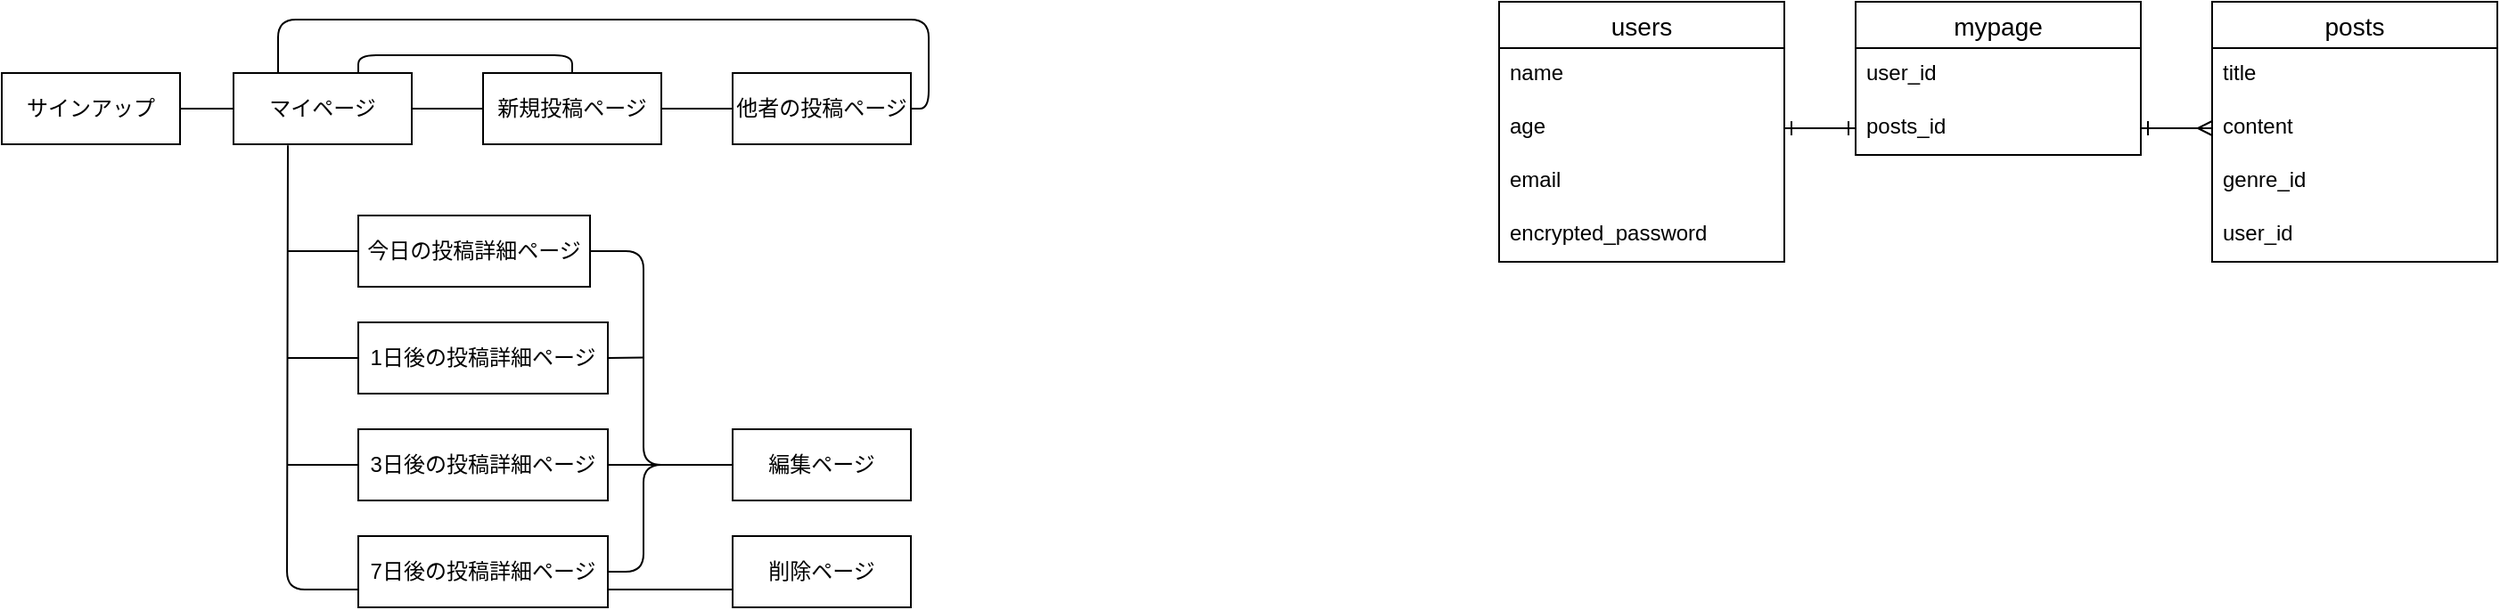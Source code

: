 <mxfile>
    <diagram id="3w-hgRbxvJeMI6IiLsWt" name="ページ1">
        <mxGraphModel dx="1212" dy="592" grid="1" gridSize="10" guides="1" tooltips="1" connect="1" arrows="1" fold="1" page="1" pageScale="1" pageWidth="827" pageHeight="1169" math="0" shadow="0">
            <root>
                <mxCell id="0"/>
                <mxCell id="1" parent="0"/>
                <mxCell id="2" value="users" style="swimlane;fontStyle=0;childLayout=stackLayout;horizontal=1;startSize=26;horizontalStack=0;resizeParent=1;resizeParentMax=0;resizeLast=0;collapsible=1;marginBottom=0;align=center;fontSize=14;" vertex="1" parent="1">
                    <mxGeometry x="40" y="40" width="160" height="146" as="geometry"/>
                </mxCell>
                <mxCell id="3" value="name" style="text;strokeColor=none;fillColor=none;spacingLeft=4;spacingRight=4;overflow=hidden;rotatable=0;points=[[0,0.5],[1,0.5]];portConstraint=eastwest;fontSize=12;" vertex="1" parent="2">
                    <mxGeometry y="26" width="160" height="30" as="geometry"/>
                </mxCell>
                <mxCell id="4" value="age" style="text;strokeColor=none;fillColor=none;spacingLeft=4;spacingRight=4;overflow=hidden;rotatable=0;points=[[0,0.5],[1,0.5]];portConstraint=eastwest;fontSize=12;" vertex="1" parent="2">
                    <mxGeometry y="56" width="160" height="30" as="geometry"/>
                </mxCell>
                <mxCell id="5" value="email" style="text;strokeColor=none;fillColor=none;spacingLeft=4;spacingRight=4;overflow=hidden;rotatable=0;points=[[0,0.5],[1,0.5]];portConstraint=eastwest;fontSize=12;" vertex="1" parent="2">
                    <mxGeometry y="86" width="160" height="30" as="geometry"/>
                </mxCell>
                <mxCell id="6" value="encrypted_password" style="text;strokeColor=none;fillColor=none;spacingLeft=4;spacingRight=4;overflow=hidden;rotatable=0;points=[[0,0.5],[1,0.5]];portConstraint=eastwest;fontSize=12;" vertex="1" parent="2">
                    <mxGeometry y="116" width="160" height="30" as="geometry"/>
                </mxCell>
                <mxCell id="7" value="posts" style="swimlane;fontStyle=0;childLayout=stackLayout;horizontal=1;startSize=26;horizontalStack=0;resizeParent=1;resizeParentMax=0;resizeLast=0;collapsible=1;marginBottom=0;align=center;fontSize=14;" vertex="1" parent="1">
                    <mxGeometry x="440" y="40" width="160" height="146" as="geometry"/>
                </mxCell>
                <mxCell id="8" value="title   &#10;" style="text;strokeColor=none;fillColor=none;spacingLeft=4;spacingRight=4;overflow=hidden;rotatable=0;points=[[0,0.5],[1,0.5]];portConstraint=eastwest;fontSize=12;" vertex="1" parent="7">
                    <mxGeometry y="26" width="160" height="30" as="geometry"/>
                </mxCell>
                <mxCell id="9" value="content" style="text;strokeColor=none;fillColor=none;spacingLeft=4;spacingRight=4;overflow=hidden;rotatable=0;points=[[0,0.5],[1,0.5]];portConstraint=eastwest;fontSize=12;" vertex="1" parent="7">
                    <mxGeometry y="56" width="160" height="30" as="geometry"/>
                </mxCell>
                <mxCell id="10" value="genre_id" style="text;strokeColor=none;fillColor=none;spacingLeft=4;spacingRight=4;overflow=hidden;rotatable=0;points=[[0,0.5],[1,0.5]];portConstraint=eastwest;fontSize=12;" vertex="1" parent="7">
                    <mxGeometry y="86" width="160" height="30" as="geometry"/>
                </mxCell>
                <mxCell id="12" value="user_id&#10;" style="text;strokeColor=none;fillColor=none;spacingLeft=4;spacingRight=4;overflow=hidden;rotatable=0;points=[[0,0.5],[1,0.5]];portConstraint=eastwest;fontSize=12;" vertex="1" parent="7">
                    <mxGeometry y="116" width="160" height="30" as="geometry"/>
                </mxCell>
                <mxCell id="14" value="mypage" style="swimlane;fontStyle=0;childLayout=stackLayout;horizontal=1;startSize=26;horizontalStack=0;resizeParent=1;resizeParentMax=0;resizeLast=0;collapsible=1;marginBottom=0;align=center;fontSize=14;" vertex="1" parent="1">
                    <mxGeometry x="240" y="40" width="160" height="86" as="geometry"/>
                </mxCell>
                <mxCell id="15" value="user_id" style="text;strokeColor=none;fillColor=none;spacingLeft=4;spacingRight=4;overflow=hidden;rotatable=0;points=[[0,0.5],[1,0.5]];portConstraint=eastwest;fontSize=12;" vertex="1" parent="14">
                    <mxGeometry y="26" width="160" height="30" as="geometry"/>
                </mxCell>
                <mxCell id="16" value="posts_id" style="text;strokeColor=none;fillColor=none;spacingLeft=4;spacingRight=4;overflow=hidden;rotatable=0;points=[[0,0.5],[1,0.5]];portConstraint=eastwest;fontSize=12;" vertex="1" parent="14">
                    <mxGeometry y="56" width="160" height="30" as="geometry"/>
                </mxCell>
                <mxCell id="18" style="edgeStyle=none;html=1;exitX=1;exitY=0.5;exitDx=0;exitDy=0;entryX=0;entryY=0.5;entryDx=0;entryDy=0;startArrow=ERone;startFill=0;endArrow=ERone;endFill=0;" edge="1" parent="1" source="4" target="16">
                    <mxGeometry relative="1" as="geometry"/>
                </mxCell>
                <mxCell id="19" style="edgeStyle=none;html=1;exitX=1;exitY=0.5;exitDx=0;exitDy=0;entryX=0;entryY=0.5;entryDx=0;entryDy=0;startArrow=ERone;startFill=0;endArrow=ERmany;endFill=0;" edge="1" parent="1" source="16" target="9">
                    <mxGeometry relative="1" as="geometry"/>
                </mxCell>
                <mxCell id="34" style="edgeStyle=none;html=1;exitX=1;exitY=0.5;exitDx=0;exitDy=0;entryX=0;entryY=0.5;entryDx=0;entryDy=0;startArrow=none;startFill=0;endArrow=none;endFill=0;" edge="1" parent="1" source="24" target="25">
                    <mxGeometry relative="1" as="geometry"/>
                </mxCell>
                <mxCell id="24" value="サインアップ" style="whiteSpace=wrap;html=1;align=center;" vertex="1" parent="1">
                    <mxGeometry x="-800" y="80" width="100" height="40" as="geometry"/>
                </mxCell>
                <mxCell id="35" style="edgeStyle=none;html=1;exitX=1;exitY=0.5;exitDx=0;exitDy=0;entryX=0;entryY=0.5;entryDx=0;entryDy=0;startArrow=none;startFill=0;endArrow=none;endFill=0;" edge="1" parent="1" source="25" target="26">
                    <mxGeometry relative="1" as="geometry"/>
                </mxCell>
                <mxCell id="39" style="edgeStyle=none;html=1;exitX=0.305;exitY=1.017;exitDx=0;exitDy=0;entryX=0;entryY=0.75;entryDx=0;entryDy=0;startArrow=none;startFill=0;endArrow=none;endFill=0;exitPerimeter=0;" edge="1" parent="1" source="25" target="33">
                    <mxGeometry relative="1" as="geometry">
                        <Array as="points">
                            <mxPoint x="-640" y="370"/>
                        </Array>
                    </mxGeometry>
                </mxCell>
                <mxCell id="25" value="マイページ" style="whiteSpace=wrap;html=1;align=center;" vertex="1" parent="1">
                    <mxGeometry x="-670" y="80" width="100" height="40" as="geometry"/>
                </mxCell>
                <mxCell id="36" style="edgeStyle=none;html=1;exitX=1;exitY=0.5;exitDx=0;exitDy=0;entryX=0;entryY=0.5;entryDx=0;entryDy=0;startArrow=none;startFill=0;endArrow=none;endFill=0;" edge="1" parent="1" source="26" target="28">
                    <mxGeometry relative="1" as="geometry"/>
                </mxCell>
                <mxCell id="37" style="edgeStyle=none;html=1;startArrow=none;startFill=0;endArrow=none;endFill=0;exitX=0.5;exitY=0;exitDx=0;exitDy=0;" edge="1" parent="1" source="26">
                    <mxGeometry relative="1" as="geometry">
                        <mxPoint x="-600" y="80" as="targetPoint"/>
                        <mxPoint x="-540" y="60" as="sourcePoint"/>
                        <Array as="points">
                            <mxPoint x="-480" y="70"/>
                            <mxPoint x="-560" y="70"/>
                            <mxPoint x="-600" y="70"/>
                        </Array>
                    </mxGeometry>
                </mxCell>
                <mxCell id="26" value="新規投稿ページ" style="whiteSpace=wrap;html=1;align=center;" vertex="1" parent="1">
                    <mxGeometry x="-530" y="80" width="100" height="40" as="geometry"/>
                </mxCell>
                <mxCell id="38" style="edgeStyle=none;html=1;exitX=1;exitY=0.5;exitDx=0;exitDy=0;startArrow=none;startFill=0;endArrow=none;endFill=0;entryX=0.25;entryY=0;entryDx=0;entryDy=0;" edge="1" parent="1" source="28" target="25">
                    <mxGeometry relative="1" as="geometry">
                        <mxPoint x="-410" y="60" as="targetPoint"/>
                        <Array as="points">
                            <mxPoint x="-280" y="100"/>
                            <mxPoint x="-280" y="50"/>
                            <mxPoint x="-470" y="50"/>
                            <mxPoint x="-645" y="50"/>
                        </Array>
                    </mxGeometry>
                </mxCell>
                <mxCell id="28" value="他者の投稿ページ" style="whiteSpace=wrap;html=1;align=center;" vertex="1" parent="1">
                    <mxGeometry x="-390" y="80" width="100" height="40" as="geometry"/>
                </mxCell>
                <mxCell id="41" style="edgeStyle=none;html=1;exitX=0;exitY=0.5;exitDx=0;exitDy=0;startArrow=none;startFill=0;endArrow=none;endFill=0;" edge="1" parent="1" source="30">
                    <mxGeometry relative="1" as="geometry">
                        <mxPoint x="-640" y="179.941" as="targetPoint"/>
                    </mxGeometry>
                </mxCell>
                <mxCell id="45" style="edgeStyle=none;html=1;exitX=1;exitY=0.5;exitDx=0;exitDy=0;entryX=0;entryY=0.5;entryDx=0;entryDy=0;startArrow=none;startFill=0;endArrow=none;endFill=0;" edge="1" parent="1" source="30" target="43">
                    <mxGeometry relative="1" as="geometry">
                        <Array as="points">
                            <mxPoint x="-440" y="180"/>
                            <mxPoint x="-440" y="300"/>
                        </Array>
                    </mxGeometry>
                </mxCell>
                <mxCell id="30" value="今日の投稿詳細ページ" style="whiteSpace=wrap;html=1;align=center;" vertex="1" parent="1">
                    <mxGeometry x="-600" y="160" width="130" height="40" as="geometry"/>
                </mxCell>
                <mxCell id="40" style="edgeStyle=none;html=1;exitX=0;exitY=0.5;exitDx=0;exitDy=0;startArrow=none;startFill=0;endArrow=none;endFill=0;" edge="1" parent="1" source="31">
                    <mxGeometry relative="1" as="geometry">
                        <mxPoint x="-640" y="239.941" as="targetPoint"/>
                    </mxGeometry>
                </mxCell>
                <mxCell id="46" style="edgeStyle=none;html=1;exitX=1;exitY=0.5;exitDx=0;exitDy=0;startArrow=none;startFill=0;endArrow=none;endFill=0;" edge="1" parent="1" source="31">
                    <mxGeometry relative="1" as="geometry">
                        <mxPoint x="-440" y="239.741" as="targetPoint"/>
                    </mxGeometry>
                </mxCell>
                <mxCell id="31" value="1日後の投稿詳細ページ" style="whiteSpace=wrap;html=1;align=center;" vertex="1" parent="1">
                    <mxGeometry x="-600" y="220" width="140" height="40" as="geometry"/>
                </mxCell>
                <mxCell id="42" style="edgeStyle=none;html=1;exitX=0;exitY=0.5;exitDx=0;exitDy=0;startArrow=none;startFill=0;endArrow=none;endFill=0;" edge="1" parent="1" source="32">
                    <mxGeometry relative="1" as="geometry">
                        <mxPoint x="-640" y="299.941" as="targetPoint"/>
                    </mxGeometry>
                </mxCell>
                <mxCell id="48" style="edgeStyle=none;html=1;exitX=1;exitY=0.5;exitDx=0;exitDy=0;startArrow=none;startFill=0;endArrow=none;endFill=0;" edge="1" parent="1" source="32">
                    <mxGeometry relative="1" as="geometry">
                        <mxPoint x="-430" y="300" as="targetPoint"/>
                    </mxGeometry>
                </mxCell>
                <mxCell id="32" value="3日後の投稿詳細ページ" style="whiteSpace=wrap;html=1;align=center;" vertex="1" parent="1">
                    <mxGeometry x="-600" y="280" width="140" height="40" as="geometry"/>
                </mxCell>
                <mxCell id="47" style="edgeStyle=none;html=1;exitX=1;exitY=0.5;exitDx=0;exitDy=0;startArrow=none;startFill=0;endArrow=none;endFill=0;entryX=0;entryY=0.5;entryDx=0;entryDy=0;" edge="1" parent="1" source="33" target="43">
                    <mxGeometry relative="1" as="geometry">
                        <mxPoint x="-440" y="300" as="targetPoint"/>
                        <Array as="points">
                            <mxPoint x="-440" y="360"/>
                            <mxPoint x="-440" y="300"/>
                        </Array>
                    </mxGeometry>
                </mxCell>
                <mxCell id="33" value="7日後の投稿詳細ページ" style="whiteSpace=wrap;html=1;align=center;" vertex="1" parent="1">
                    <mxGeometry x="-600" y="340" width="140" height="40" as="geometry"/>
                </mxCell>
                <mxCell id="43" value="編集ページ" style="whiteSpace=wrap;html=1;align=center;" vertex="1" parent="1">
                    <mxGeometry x="-390" y="280" width="100" height="40" as="geometry"/>
                </mxCell>
                <mxCell id="50" style="edgeStyle=none;html=1;exitX=0;exitY=0.75;exitDx=0;exitDy=0;entryX=1;entryY=0.75;entryDx=0;entryDy=0;startArrow=none;startFill=0;endArrow=none;endFill=0;" edge="1" parent="1" source="44" target="33">
                    <mxGeometry relative="1" as="geometry"/>
                </mxCell>
                <mxCell id="44" value="削除ページ" style="whiteSpace=wrap;html=1;align=center;" vertex="1" parent="1">
                    <mxGeometry x="-390" y="340" width="100" height="40" as="geometry"/>
                </mxCell>
            </root>
        </mxGraphModel>
    </diagram>
</mxfile>